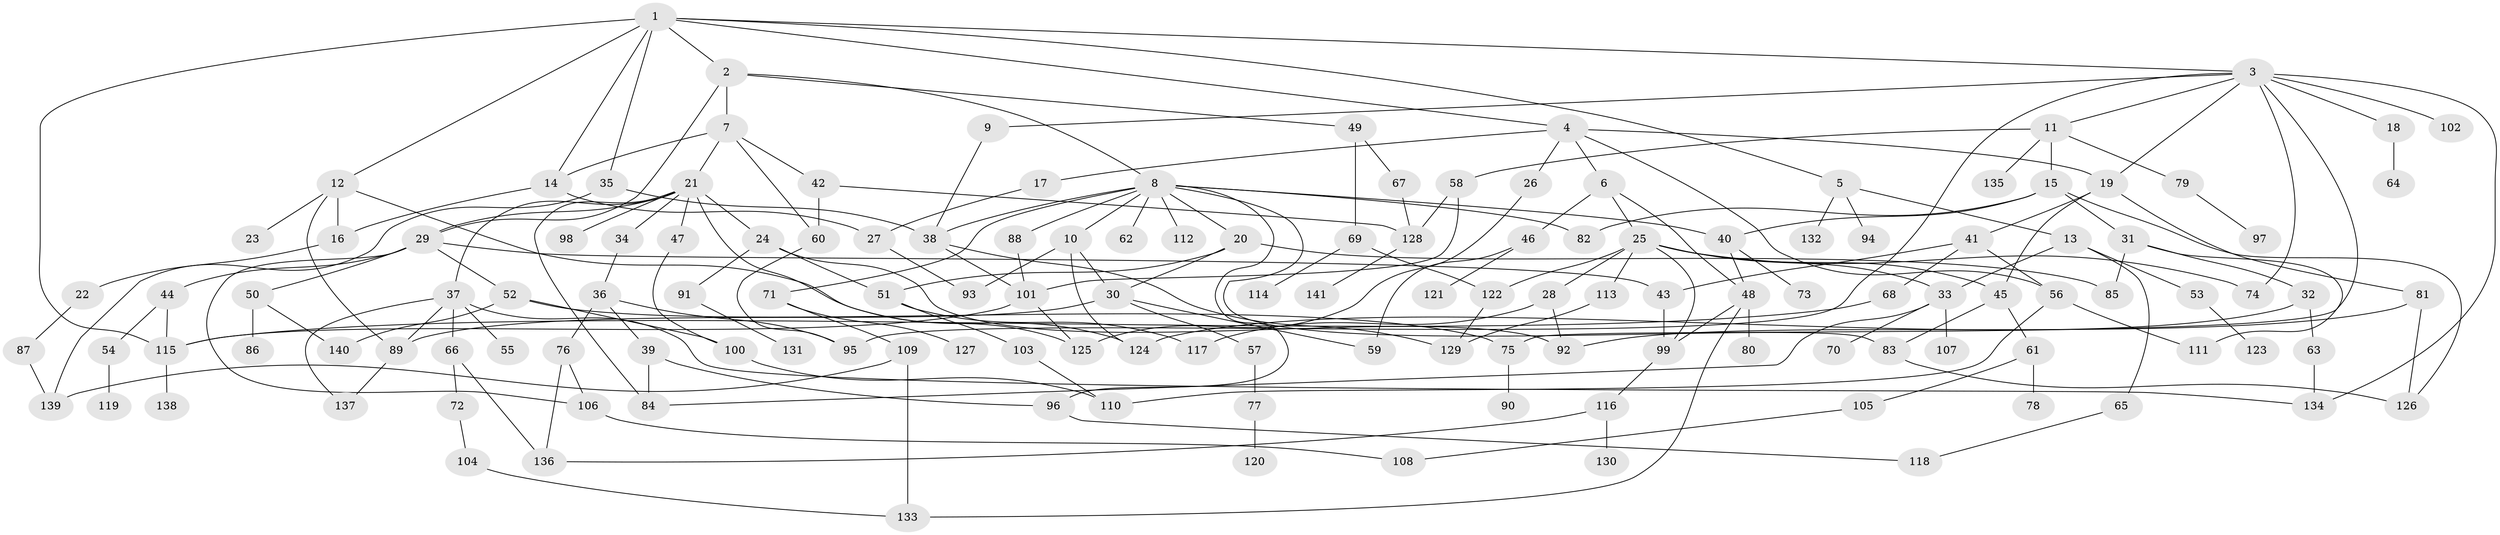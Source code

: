 // coarse degree distribution, {8: 0.046511627906976744, 7: 0.09302325581395349, 12: 0.023255813953488372, 2: 0.18604651162790697, 5: 0.09302325581395349, 6: 0.06976744186046512, 14: 0.023255813953488372, 10: 0.023255813953488372, 4: 0.16279069767441862, 1: 0.13953488372093023, 3: 0.13953488372093023}
// Generated by graph-tools (version 1.1) at 2025/48/03/04/25 22:48:42]
// undirected, 141 vertices, 208 edges
graph export_dot {
  node [color=gray90,style=filled];
  1;
  2;
  3;
  4;
  5;
  6;
  7;
  8;
  9;
  10;
  11;
  12;
  13;
  14;
  15;
  16;
  17;
  18;
  19;
  20;
  21;
  22;
  23;
  24;
  25;
  26;
  27;
  28;
  29;
  30;
  31;
  32;
  33;
  34;
  35;
  36;
  37;
  38;
  39;
  40;
  41;
  42;
  43;
  44;
  45;
  46;
  47;
  48;
  49;
  50;
  51;
  52;
  53;
  54;
  55;
  56;
  57;
  58;
  59;
  60;
  61;
  62;
  63;
  64;
  65;
  66;
  67;
  68;
  69;
  70;
  71;
  72;
  73;
  74;
  75;
  76;
  77;
  78;
  79;
  80;
  81;
  82;
  83;
  84;
  85;
  86;
  87;
  88;
  89;
  90;
  91;
  92;
  93;
  94;
  95;
  96;
  97;
  98;
  99;
  100;
  101;
  102;
  103;
  104;
  105;
  106;
  107;
  108;
  109;
  110;
  111;
  112;
  113;
  114;
  115;
  116;
  117;
  118;
  119;
  120;
  121;
  122;
  123;
  124;
  125;
  126;
  127;
  128;
  129;
  130;
  131;
  132;
  133;
  134;
  135;
  136;
  137;
  138;
  139;
  140;
  141;
  1 -- 2;
  1 -- 3;
  1 -- 4;
  1 -- 5;
  1 -- 12;
  1 -- 14;
  1 -- 35;
  1 -- 115;
  2 -- 7;
  2 -- 8;
  2 -- 29;
  2 -- 49;
  3 -- 9;
  3 -- 11;
  3 -- 18;
  3 -- 74;
  3 -- 75;
  3 -- 102;
  3 -- 19;
  3 -- 95;
  3 -- 134;
  4 -- 6;
  4 -- 17;
  4 -- 19;
  4 -- 26;
  4 -- 56;
  5 -- 13;
  5 -- 94;
  5 -- 132;
  6 -- 25;
  6 -- 46;
  6 -- 48;
  7 -- 21;
  7 -- 42;
  7 -- 14;
  7 -- 60;
  8 -- 10;
  8 -- 20;
  8 -- 40;
  8 -- 62;
  8 -- 71;
  8 -- 83;
  8 -- 88;
  8 -- 96;
  8 -- 112;
  8 -- 82;
  8 -- 38;
  9 -- 38;
  10 -- 30;
  10 -- 93;
  10 -- 124;
  11 -- 15;
  11 -- 58;
  11 -- 79;
  11 -- 135;
  12 -- 23;
  12 -- 16;
  12 -- 124;
  12 -- 89;
  13 -- 33;
  13 -- 53;
  13 -- 65;
  14 -- 16;
  14 -- 27;
  15 -- 31;
  15 -- 82;
  15 -- 40;
  15 -- 126;
  16 -- 22;
  17 -- 27;
  18 -- 64;
  19 -- 41;
  19 -- 81;
  19 -- 45;
  20 -- 30;
  20 -- 51;
  20 -- 85;
  21 -- 24;
  21 -- 34;
  21 -- 37;
  21 -- 47;
  21 -- 84;
  21 -- 98;
  21 -- 125;
  21 -- 29;
  22 -- 87;
  24 -- 51;
  24 -- 91;
  24 -- 92;
  25 -- 28;
  25 -- 45;
  25 -- 113;
  25 -- 122;
  25 -- 74;
  25 -- 33;
  25 -- 99;
  26 -- 125;
  27 -- 93;
  28 -- 117;
  28 -- 92;
  29 -- 43;
  29 -- 44;
  29 -- 50;
  29 -- 52;
  29 -- 106;
  30 -- 57;
  30 -- 59;
  30 -- 89;
  31 -- 32;
  31 -- 85;
  31 -- 111;
  32 -- 63;
  32 -- 124;
  33 -- 70;
  33 -- 107;
  33 -- 84;
  34 -- 36;
  35 -- 38;
  35 -- 139;
  36 -- 39;
  36 -- 76;
  36 -- 95;
  37 -- 55;
  37 -- 66;
  37 -- 134;
  37 -- 137;
  37 -- 89;
  38 -- 101;
  38 -- 129;
  39 -- 96;
  39 -- 84;
  40 -- 73;
  40 -- 48;
  41 -- 56;
  41 -- 68;
  41 -- 43;
  42 -- 60;
  42 -- 128;
  43 -- 99;
  44 -- 54;
  44 -- 115;
  45 -- 61;
  45 -- 83;
  46 -- 121;
  46 -- 59;
  47 -- 100;
  48 -- 80;
  48 -- 99;
  48 -- 133;
  49 -- 67;
  49 -- 69;
  50 -- 86;
  50 -- 140;
  51 -- 103;
  51 -- 117;
  52 -- 100;
  52 -- 140;
  52 -- 75;
  53 -- 123;
  54 -- 119;
  56 -- 111;
  56 -- 110;
  57 -- 77;
  58 -- 101;
  58 -- 128;
  60 -- 95;
  61 -- 78;
  61 -- 105;
  63 -- 134;
  65 -- 118;
  66 -- 72;
  66 -- 136;
  67 -- 128;
  68 -- 115;
  69 -- 114;
  69 -- 122;
  71 -- 109;
  71 -- 127;
  72 -- 104;
  75 -- 90;
  76 -- 136;
  76 -- 106;
  77 -- 120;
  79 -- 97;
  81 -- 92;
  81 -- 126;
  83 -- 126;
  87 -- 139;
  88 -- 101;
  89 -- 137;
  91 -- 131;
  96 -- 118;
  99 -- 116;
  100 -- 110;
  101 -- 125;
  101 -- 115;
  103 -- 110;
  104 -- 133;
  105 -- 108;
  106 -- 108;
  109 -- 133;
  109 -- 139;
  113 -- 129;
  115 -- 138;
  116 -- 130;
  116 -- 136;
  122 -- 129;
  128 -- 141;
}
